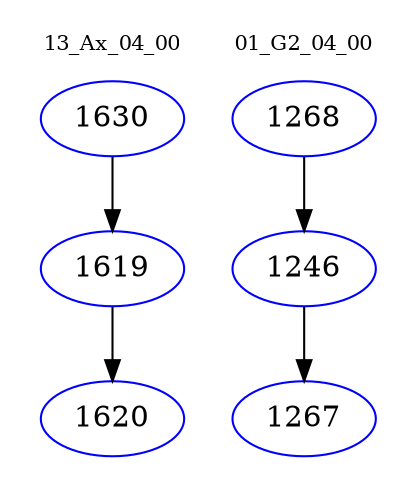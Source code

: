 digraph{
subgraph cluster_0 {
color = white
label = "13_Ax_04_00";
fontsize=10;
T0_1630 [label="1630", color="blue"]
T0_1630 -> T0_1619 [color="black"]
T0_1619 [label="1619", color="blue"]
T0_1619 -> T0_1620 [color="black"]
T0_1620 [label="1620", color="blue"]
}
subgraph cluster_1 {
color = white
label = "01_G2_04_00";
fontsize=10;
T1_1268 [label="1268", color="blue"]
T1_1268 -> T1_1246 [color="black"]
T1_1246 [label="1246", color="blue"]
T1_1246 -> T1_1267 [color="black"]
T1_1267 [label="1267", color="blue"]
}
}

